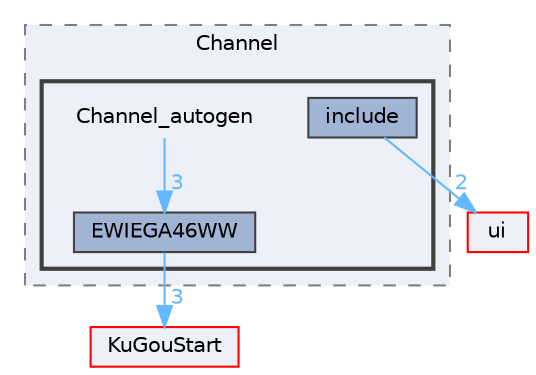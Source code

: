 digraph "Channel_autogen"
{
 // LATEX_PDF_SIZE
  bgcolor="transparent";
  edge [fontname=Helvetica,fontsize=10,labelfontname=Helvetica,labelfontsize=10];
  node [fontname=Helvetica,fontsize=10,shape=box,height=0.2,width=0.4];
  compound=true
  subgraph clusterdir_5472d099fdf981a14f29e882f79ac745 {
    graph [ bgcolor="#edf0f7", pencolor="grey50", label="Channel", fontname=Helvetica,fontsize=10 style="filled,dashed", URL="dir_5472d099fdf981a14f29e882f79ac745.html",tooltip=""]
  subgraph clusterdir_51577a0462471ef511fe75009b17df16 {
    graph [ bgcolor="#edf0f7", pencolor="grey25", label="", fontname=Helvetica,fontsize=10 style="filled,bold", URL="dir_51577a0462471ef511fe75009b17df16.html",tooltip=""]
    dir_51577a0462471ef511fe75009b17df16 [shape=plaintext, label="Channel_autogen"];
  dir_daacb10dc95b40c37d68fdeee22195b3 [label="EWIEGA46WW", fillcolor="#a2b4d6", color="grey25", style="filled", URL="dir_daacb10dc95b40c37d68fdeee22195b3.html",tooltip=""];
  dir_04909b63ef06d1a5408a7b05ae6a6b89 [label="include", fillcolor="#a2b4d6", color="grey25", style="filled", URL="dir_04909b63ef06d1a5408a7b05ae6a6b89.html",tooltip=""];
  }
  }
  dir_e60601b218beddc6af0778ac41ea9cb2 [label="KuGouStart", fillcolor="#edf0f7", color="red", style="filled", URL="dir_e60601b218beddc6af0778ac41ea9cb2.html",tooltip=""];
  dir_1788f8309b1a812dcb800a185471cf6c [label="ui", fillcolor="#edf0f7", color="red", style="filled", URL="dir_1788f8309b1a812dcb800a185471cf6c.html",tooltip=""];
  dir_51577a0462471ef511fe75009b17df16->dir_daacb10dc95b40c37d68fdeee22195b3 [headlabel="3", labeldistance=1.5 headhref="dir_000049_000094.html" href="dir_000049_000094.html" color="steelblue1" fontcolor="steelblue1"];
  dir_daacb10dc95b40c37d68fdeee22195b3->dir_e60601b218beddc6af0778ac41ea9cb2 [headlabel="3", labeldistance=1.5 headhref="dir_000094_000172.html" href="dir_000094_000172.html" color="steelblue1" fontcolor="steelblue1"];
  dir_04909b63ef06d1a5408a7b05ae6a6b89->dir_1788f8309b1a812dcb800a185471cf6c [headlabel="2", labeldistance=1.5 headhref="dir_000138_000351.html" href="dir_000138_000351.html" color="steelblue1" fontcolor="steelblue1"];
}
